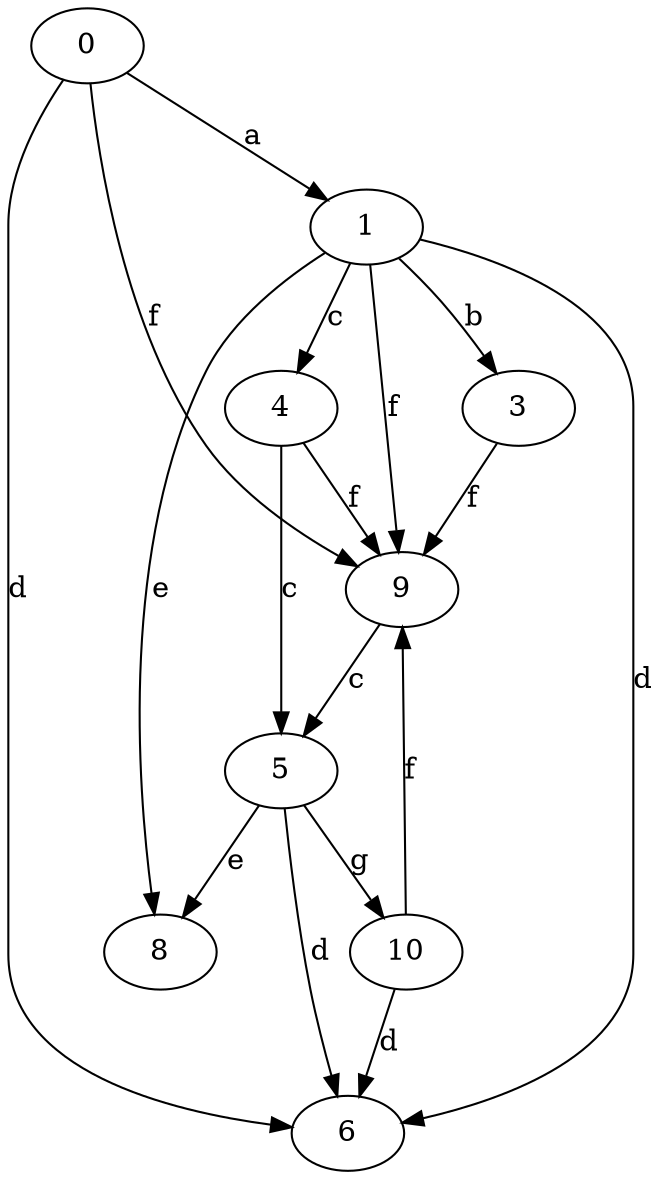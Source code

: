strict digraph  {
0;
1;
3;
4;
5;
6;
8;
9;
10;
0 -> 1  [label=a];
0 -> 6  [label=d];
0 -> 9  [label=f];
1 -> 3  [label=b];
1 -> 4  [label=c];
1 -> 6  [label=d];
1 -> 8  [label=e];
1 -> 9  [label=f];
3 -> 9  [label=f];
4 -> 5  [label=c];
4 -> 9  [label=f];
5 -> 6  [label=d];
5 -> 8  [label=e];
5 -> 10  [label=g];
9 -> 5  [label=c];
10 -> 6  [label=d];
10 -> 9  [label=f];
}
